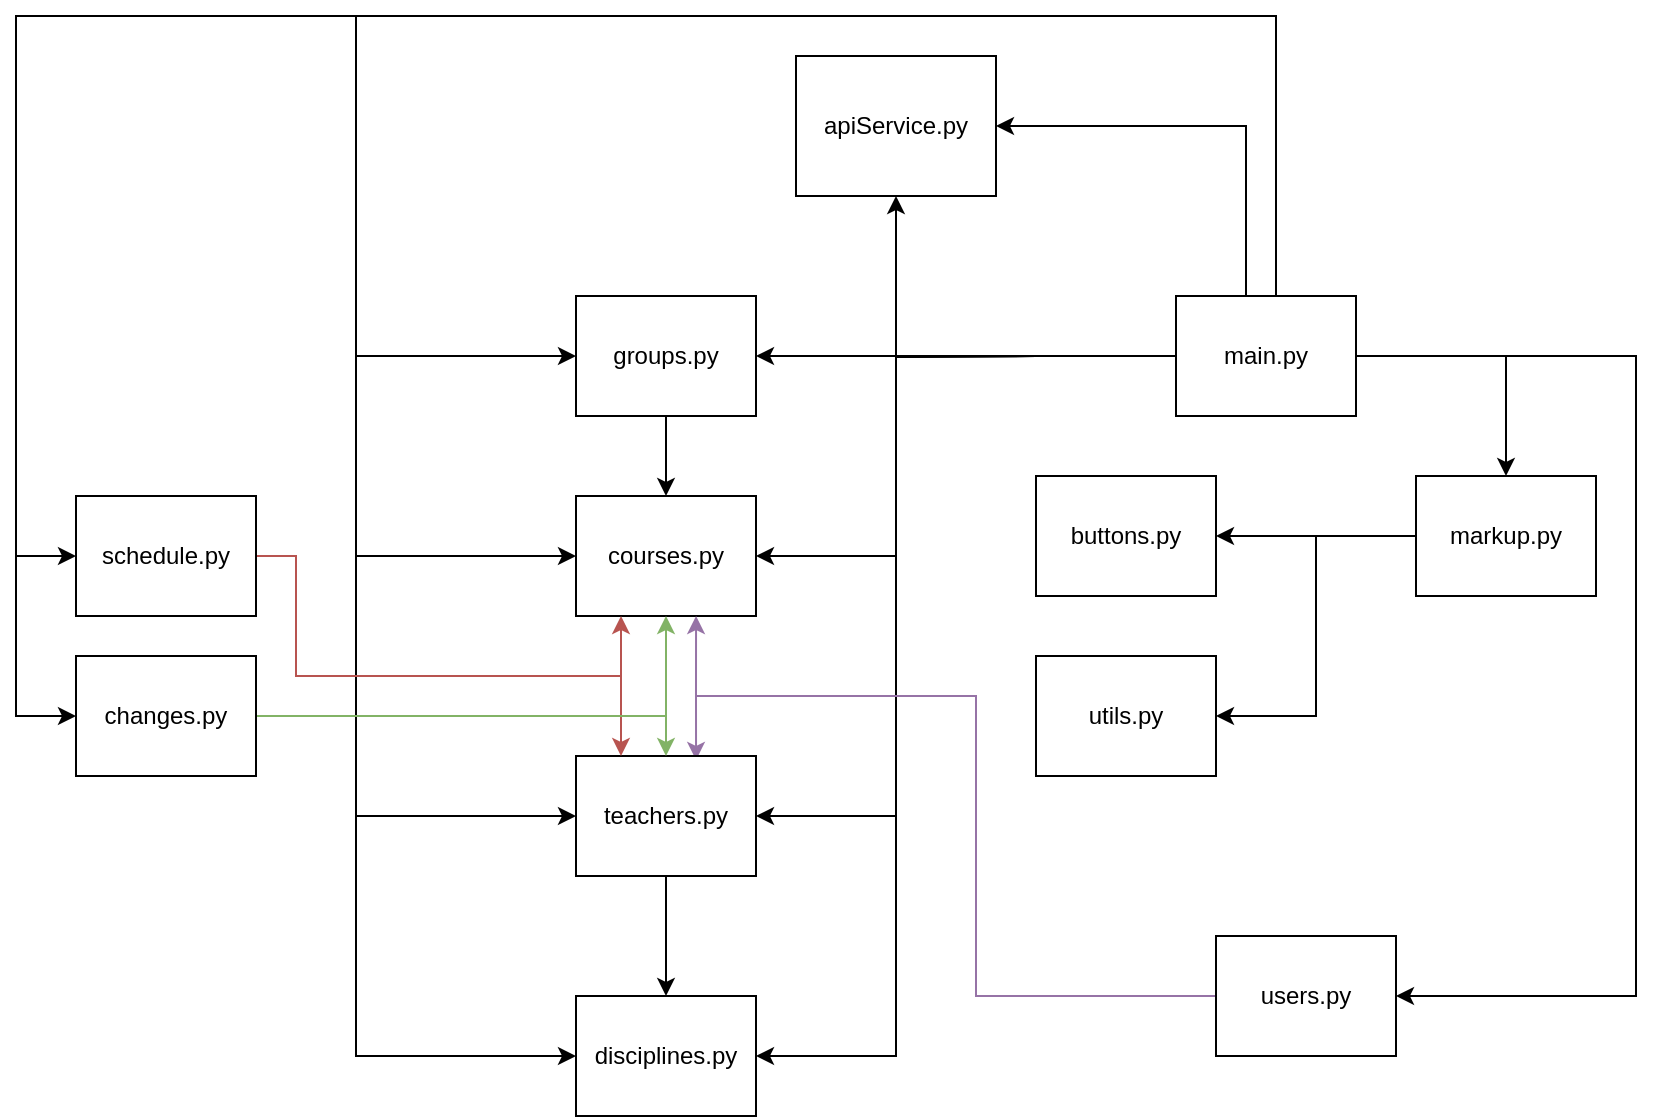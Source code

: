 <mxfile version="20.8.16" type="device"><diagram id="kGw-pXzqUfJ04LIEKE04" name="Страница 1"><mxGraphModel dx="2022" dy="637" grid="1" gridSize="10" guides="1" tooltips="1" connect="1" arrows="1" fold="1" page="1" pageScale="1" pageWidth="827" pageHeight="1169" math="0" shadow="0"><root><mxCell id="0"/><mxCell id="1" parent="0"/><mxCell id="ddJHhaO2wg5zWPckZqCc-27" style="edgeStyle=orthogonalEdgeStyle;rounded=0;orthogonalLoop=1;jettySize=auto;html=1;entryX=0.5;entryY=0;entryDx=0;entryDy=0;" parent="1" source="ddJHhaO2wg5zWPckZqCc-1" target="ddJHhaO2wg5zWPckZqCc-4" edge="1"><mxGeometry relative="1" as="geometry"/></mxCell><mxCell id="ddJHhaO2wg5zWPckZqCc-32" style="edgeStyle=orthogonalEdgeStyle;rounded=0;orthogonalLoop=1;jettySize=auto;html=1;entryX=1;entryY=0.5;entryDx=0;entryDy=0;" parent="1" source="ddJHhaO2wg5zWPckZqCc-1" target="ddJHhaO2wg5zWPckZqCc-2" edge="1"><mxGeometry relative="1" as="geometry"><Array as="points"><mxPoint x="465" y="75"/></Array></mxGeometry></mxCell><mxCell id="ddJHhaO2wg5zWPckZqCc-35" style="edgeStyle=orthogonalEdgeStyle;rounded=0;orthogonalLoop=1;jettySize=auto;html=1;entryX=0;entryY=0.5;entryDx=0;entryDy=0;" parent="1" source="ddJHhaO2wg5zWPckZqCc-1" target="ddJHhaO2wg5zWPckZqCc-6" edge="1"><mxGeometry relative="1" as="geometry"><Array as="points"><mxPoint x="480" y="20"/><mxPoint x="20" y="20"/><mxPoint x="20" y="190"/></Array></mxGeometry></mxCell><mxCell id="ddJHhaO2wg5zWPckZqCc-36" style="edgeStyle=orthogonalEdgeStyle;rounded=0;orthogonalLoop=1;jettySize=auto;html=1;entryX=0;entryY=0.5;entryDx=0;entryDy=0;" parent="1" source="ddJHhaO2wg5zWPckZqCc-1" target="ddJHhaO2wg5zWPckZqCc-8" edge="1"><mxGeometry relative="1" as="geometry"><Array as="points"><mxPoint x="480" y="20"/><mxPoint x="20" y="20"/><mxPoint x="20" y="290"/></Array></mxGeometry></mxCell><mxCell id="ddJHhaO2wg5zWPckZqCc-40" style="edgeStyle=orthogonalEdgeStyle;rounded=0;orthogonalLoop=1;jettySize=auto;html=1;entryX=0;entryY=0.5;entryDx=0;entryDy=0;" parent="1" source="ddJHhaO2wg5zWPckZqCc-1" target="ddJHhaO2wg5zWPckZqCc-12" edge="1"><mxGeometry relative="1" as="geometry"><Array as="points"><mxPoint x="480" y="20"/><mxPoint x="20" y="20"/><mxPoint x="20" y="420"/></Array></mxGeometry></mxCell><mxCell id="ddJHhaO2wg5zWPckZqCc-41" style="edgeStyle=orthogonalEdgeStyle;rounded=0;orthogonalLoop=1;jettySize=auto;html=1;entryX=0;entryY=0.5;entryDx=0;entryDy=0;" parent="1" source="ddJHhaO2wg5zWPckZqCc-1" target="ddJHhaO2wg5zWPckZqCc-11" edge="1"><mxGeometry relative="1" as="geometry"><Array as="points"><mxPoint x="480" y="20"/><mxPoint x="20" y="20"/><mxPoint x="20" y="540"/></Array></mxGeometry></mxCell><mxCell id="ddJHhaO2wg5zWPckZqCc-44" style="edgeStyle=orthogonalEdgeStyle;rounded=0;orthogonalLoop=1;jettySize=auto;html=1;entryX=1;entryY=0.5;entryDx=0;entryDy=0;" parent="1" source="ddJHhaO2wg5zWPckZqCc-1" target="ddJHhaO2wg5zWPckZqCc-9" edge="1"><mxGeometry relative="1" as="geometry"><Array as="points"><mxPoint x="660" y="190"/><mxPoint x="660" y="510"/></Array></mxGeometry></mxCell><mxCell id="33JHACx5Rv3XWI5OI2Yr-8" style="edgeStyle=orthogonalEdgeStyle;rounded=0;orthogonalLoop=1;jettySize=auto;html=1;entryX=0;entryY=0.5;entryDx=0;entryDy=0;" edge="1" parent="1" source="ddJHhaO2wg5zWPckZqCc-1" target="ddJHhaO2wg5zWPckZqCc-20"><mxGeometry relative="1" as="geometry"><Array as="points"><mxPoint x="480" y="20"/><mxPoint x="-150" y="20"/><mxPoint x="-150" y="290"/></Array></mxGeometry></mxCell><mxCell id="33JHACx5Rv3XWI5OI2Yr-9" style="edgeStyle=orthogonalEdgeStyle;rounded=0;orthogonalLoop=1;jettySize=auto;html=1;entryX=0;entryY=0.5;entryDx=0;entryDy=0;" edge="1" parent="1" source="ddJHhaO2wg5zWPckZqCc-1" target="ddJHhaO2wg5zWPckZqCc-21"><mxGeometry relative="1" as="geometry"><Array as="points"><mxPoint x="480" y="20"/><mxPoint x="-150" y="20"/><mxPoint x="-150" y="370"/></Array></mxGeometry></mxCell><mxCell id="ddJHhaO2wg5zWPckZqCc-1" value="main.py" style="rounded=0;whiteSpace=wrap;html=1;" parent="1" vertex="1"><mxGeometry x="430" y="160" width="90" height="60" as="geometry"/></mxCell><mxCell id="ddJHhaO2wg5zWPckZqCc-2" value="apiService.py" style="rounded=0;whiteSpace=wrap;html=1;" parent="1" vertex="1"><mxGeometry x="240" y="40" width="100" height="70" as="geometry"/></mxCell><mxCell id="ddJHhaO2wg5zWPckZqCc-15" style="edgeStyle=orthogonalEdgeStyle;rounded=0;orthogonalLoop=1;jettySize=auto;html=1;" parent="1" target="ddJHhaO2wg5zWPckZqCc-2" edge="1"><mxGeometry relative="1" as="geometry"><mxPoint x="360" y="190" as="sourcePoint"/></mxGeometry></mxCell><mxCell id="ddJHhaO2wg5zWPckZqCc-16" style="edgeStyle=orthogonalEdgeStyle;rounded=0;orthogonalLoop=1;jettySize=auto;html=1;exitX=0;exitY=0.5;exitDx=0;exitDy=0;" parent="1" source="ddJHhaO2wg5zWPckZqCc-1" target="ddJHhaO2wg5zWPckZqCc-6" edge="1"><mxGeometry relative="1" as="geometry"><mxPoint x="360" y="190" as="sourcePoint"/></mxGeometry></mxCell><mxCell id="ddJHhaO2wg5zWPckZqCc-17" style="edgeStyle=orthogonalEdgeStyle;rounded=0;orthogonalLoop=1;jettySize=auto;html=1;entryX=1;entryY=0.5;entryDx=0;entryDy=0;exitX=0;exitY=0.5;exitDx=0;exitDy=0;" parent="1" source="ddJHhaO2wg5zWPckZqCc-1" target="ddJHhaO2wg5zWPckZqCc-8" edge="1"><mxGeometry relative="1" as="geometry"><mxPoint x="360" y="190" as="sourcePoint"/><Array as="points"><mxPoint x="290" y="190"/><mxPoint x="290" y="290"/></Array></mxGeometry></mxCell><mxCell id="ddJHhaO2wg5zWPckZqCc-18" style="edgeStyle=orthogonalEdgeStyle;rounded=0;orthogonalLoop=1;jettySize=auto;html=1;entryX=1;entryY=0.5;entryDx=0;entryDy=0;" parent="1" target="ddJHhaO2wg5zWPckZqCc-12" edge="1"><mxGeometry relative="1" as="geometry"><mxPoint x="360" y="190" as="sourcePoint"/></mxGeometry></mxCell><mxCell id="ddJHhaO2wg5zWPckZqCc-19" style="edgeStyle=orthogonalEdgeStyle;rounded=0;orthogonalLoop=1;jettySize=auto;html=1;entryX=1;entryY=0.5;entryDx=0;entryDy=0;exitX=0;exitY=0.5;exitDx=0;exitDy=0;" parent="1" source="ddJHhaO2wg5zWPckZqCc-1" target="ddJHhaO2wg5zWPckZqCc-11" edge="1"><mxGeometry relative="1" as="geometry"><mxPoint x="360" y="190" as="sourcePoint"/><Array as="points"><mxPoint x="290" y="190"/><mxPoint x="290" y="540"/></Array></mxGeometry></mxCell><mxCell id="ddJHhaO2wg5zWPckZqCc-28" style="edgeStyle=orthogonalEdgeStyle;rounded=0;orthogonalLoop=1;jettySize=auto;html=1;entryX=1;entryY=0.5;entryDx=0;entryDy=0;" parent="1" source="ddJHhaO2wg5zWPckZqCc-4" target="ddJHhaO2wg5zWPckZqCc-13" edge="1"><mxGeometry relative="1" as="geometry"/></mxCell><mxCell id="ddJHhaO2wg5zWPckZqCc-29" style="edgeStyle=orthogonalEdgeStyle;rounded=0;orthogonalLoop=1;jettySize=auto;html=1;entryX=1;entryY=0.5;entryDx=0;entryDy=0;" parent="1" source="ddJHhaO2wg5zWPckZqCc-4" target="ddJHhaO2wg5zWPckZqCc-5" edge="1"><mxGeometry relative="1" as="geometry"/></mxCell><mxCell id="ddJHhaO2wg5zWPckZqCc-4" value="markup.py" style="rounded=0;whiteSpace=wrap;html=1;" parent="1" vertex="1"><mxGeometry x="550" y="250" width="90" height="60" as="geometry"/></mxCell><mxCell id="ddJHhaO2wg5zWPckZqCc-5" value="utils.py" style="rounded=0;whiteSpace=wrap;html=1;" parent="1" vertex="1"><mxGeometry x="360" y="340" width="90" height="60" as="geometry"/></mxCell><mxCell id="ddJHhaO2wg5zWPckZqCc-34" style="edgeStyle=orthogonalEdgeStyle;rounded=0;orthogonalLoop=1;jettySize=auto;html=1;entryX=0.5;entryY=0;entryDx=0;entryDy=0;" parent="1" source="ddJHhaO2wg5zWPckZqCc-6" target="ddJHhaO2wg5zWPckZqCc-8" edge="1"><mxGeometry relative="1" as="geometry"/></mxCell><mxCell id="ddJHhaO2wg5zWPckZqCc-6" value="groups.py" style="rounded=0;whiteSpace=wrap;html=1;" parent="1" vertex="1"><mxGeometry x="130" y="160" width="90" height="60" as="geometry"/></mxCell><mxCell id="ddJHhaO2wg5zWPckZqCc-8" value="courses.py" style="rounded=0;whiteSpace=wrap;html=1;" parent="1" vertex="1"><mxGeometry x="130" y="260" width="90" height="60" as="geometry"/></mxCell><mxCell id="33JHACx5Rv3XWI5OI2Yr-2" style="edgeStyle=orthogonalEdgeStyle;rounded=0;orthogonalLoop=1;jettySize=auto;html=1;entryX=0.667;entryY=1;entryDx=0;entryDy=0;fillColor=#e1d5e7;strokeColor=#9673a6;entryPerimeter=0;" edge="1" parent="1" source="ddJHhaO2wg5zWPckZqCc-9" target="ddJHhaO2wg5zWPckZqCc-8"><mxGeometry relative="1" as="geometry"><Array as="points"><mxPoint x="330" y="510"/><mxPoint x="330" y="360"/><mxPoint x="190" y="360"/></Array></mxGeometry></mxCell><mxCell id="33JHACx5Rv3XWI5OI2Yr-3" style="edgeStyle=orthogonalEdgeStyle;rounded=0;orthogonalLoop=1;jettySize=auto;html=1;entryX=0.667;entryY=0.033;entryDx=0;entryDy=0;fillColor=#e1d5e7;strokeColor=#9673a6;entryPerimeter=0;" edge="1" parent="1" source="ddJHhaO2wg5zWPckZqCc-9" target="ddJHhaO2wg5zWPckZqCc-12"><mxGeometry relative="1" as="geometry"><Array as="points"><mxPoint x="330" y="510"/><mxPoint x="330" y="360"/><mxPoint x="190" y="360"/></Array></mxGeometry></mxCell><mxCell id="ddJHhaO2wg5zWPckZqCc-9" value="users.py" style="rounded=0;whiteSpace=wrap;html=1;" parent="1" vertex="1"><mxGeometry x="450" y="480" width="90" height="60" as="geometry"/></mxCell><mxCell id="ddJHhaO2wg5zWPckZqCc-11" value="disciplines.py" style="rounded=0;whiteSpace=wrap;html=1;" parent="1" vertex="1"><mxGeometry x="130" y="510" width="90" height="60" as="geometry"/></mxCell><mxCell id="ddJHhaO2wg5zWPckZqCc-30" style="edgeStyle=orthogonalEdgeStyle;rounded=0;orthogonalLoop=1;jettySize=auto;html=1;entryX=0.5;entryY=0;entryDx=0;entryDy=0;" parent="1" source="ddJHhaO2wg5zWPckZqCc-12" target="ddJHhaO2wg5zWPckZqCc-11" edge="1"><mxGeometry relative="1" as="geometry"/></mxCell><mxCell id="ddJHhaO2wg5zWPckZqCc-12" value="teachers.py" style="rounded=0;whiteSpace=wrap;html=1;" parent="1" vertex="1"><mxGeometry x="130" y="390" width="90" height="60" as="geometry"/></mxCell><mxCell id="ddJHhaO2wg5zWPckZqCc-13" value="buttons.py" style="rounded=0;whiteSpace=wrap;html=1;" parent="1" vertex="1"><mxGeometry x="360" y="250" width="90" height="60" as="geometry"/></mxCell><mxCell id="33JHACx5Rv3XWI5OI2Yr-6" style="edgeStyle=orthogonalEdgeStyle;rounded=0;orthogonalLoop=1;jettySize=auto;html=1;entryX=0.25;entryY=0;entryDx=0;entryDy=0;fillColor=#f8cecc;strokeColor=#b85450;" edge="1" parent="1" source="ddJHhaO2wg5zWPckZqCc-20" target="ddJHhaO2wg5zWPckZqCc-12"><mxGeometry relative="1" as="geometry"><Array as="points"><mxPoint x="-10" y="290"/><mxPoint x="-10" y="350"/><mxPoint x="153" y="350"/></Array></mxGeometry></mxCell><mxCell id="33JHACx5Rv3XWI5OI2Yr-7" style="edgeStyle=orthogonalEdgeStyle;rounded=0;orthogonalLoop=1;jettySize=auto;html=1;entryX=0.25;entryY=1;entryDx=0;entryDy=0;fillColor=#f8cecc;strokeColor=#b85450;" edge="1" parent="1" source="ddJHhaO2wg5zWPckZqCc-20" target="ddJHhaO2wg5zWPckZqCc-8"><mxGeometry relative="1" as="geometry"><Array as="points"><mxPoint x="-10" y="290"/><mxPoint x="-10" y="350"/><mxPoint x="153" y="350"/></Array></mxGeometry></mxCell><mxCell id="ddJHhaO2wg5zWPckZqCc-20" value="schedule.py" style="rounded=0;whiteSpace=wrap;html=1;" parent="1" vertex="1"><mxGeometry x="-120" y="260" width="90" height="60" as="geometry"/></mxCell><mxCell id="33JHACx5Rv3XWI5OI2Yr-4" style="edgeStyle=orthogonalEdgeStyle;rounded=0;orthogonalLoop=1;jettySize=auto;html=1;fillColor=#d5e8d4;strokeColor=#82b366;" edge="1" parent="1" source="ddJHhaO2wg5zWPckZqCc-21"><mxGeometry relative="1" as="geometry"><mxPoint x="175" y="390" as="targetPoint"/><Array as="points"><mxPoint x="175" y="370"/><mxPoint x="175" y="390"/></Array></mxGeometry></mxCell><mxCell id="33JHACx5Rv3XWI5OI2Yr-5" style="edgeStyle=orthogonalEdgeStyle;rounded=0;orthogonalLoop=1;jettySize=auto;html=1;entryX=0.5;entryY=1;entryDx=0;entryDy=0;fillColor=#d5e8d4;strokeColor=#82b366;" edge="1" parent="1" source="ddJHhaO2wg5zWPckZqCc-21" target="ddJHhaO2wg5zWPckZqCc-8"><mxGeometry relative="1" as="geometry"><Array as="points"><mxPoint x="175" y="370"/></Array></mxGeometry></mxCell><mxCell id="ddJHhaO2wg5zWPckZqCc-21" value="changes.py" style="rounded=0;whiteSpace=wrap;html=1;" parent="1" vertex="1"><mxGeometry x="-120" y="340" width="90" height="60" as="geometry"/></mxCell></root></mxGraphModel></diagram></mxfile>